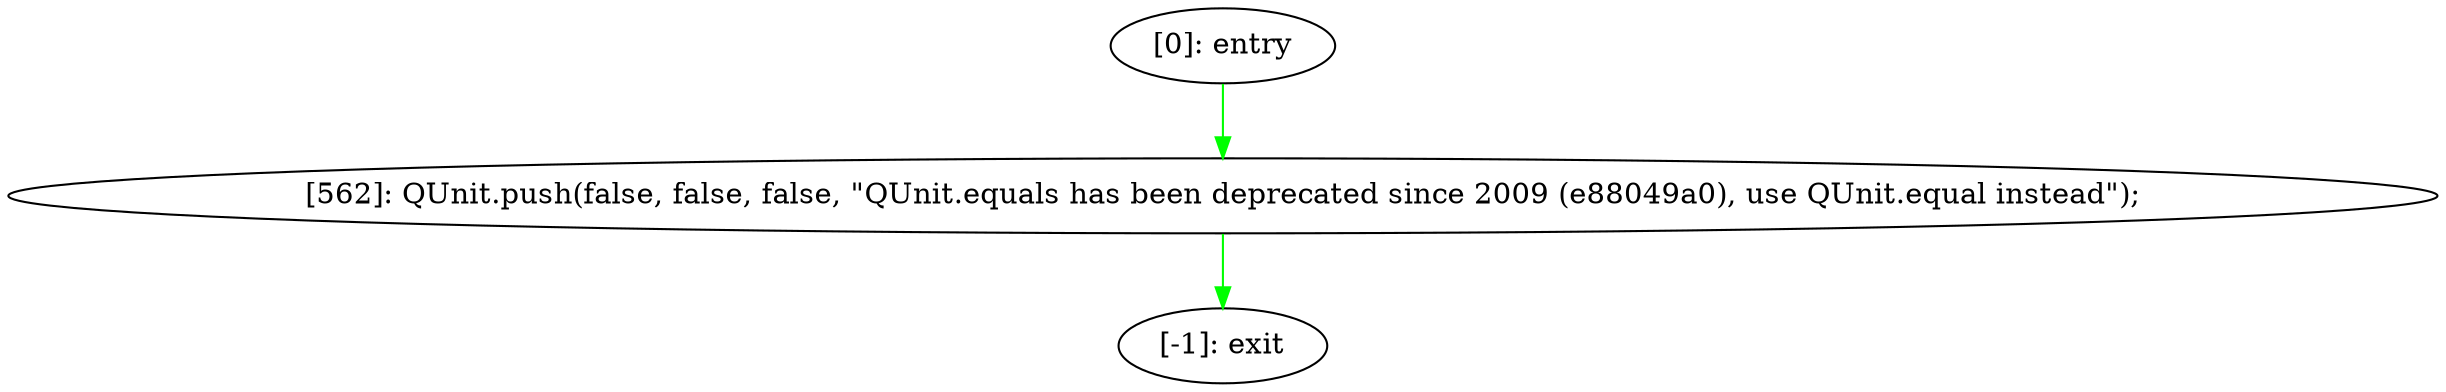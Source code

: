 digraph {
"0" [label="[562]: QUnit.push(false, false, false, \"QUnit.equals has been deprecated since 2009 (e88049a0), use QUnit.equal instead\");\n"] 
"1" [label="[-1]: exit"] 
"2" [label="[0]: entry"] 
"0" -> "1" [label="" color="green"] 
"2" -> "0" [label="" color="green"] 
}
